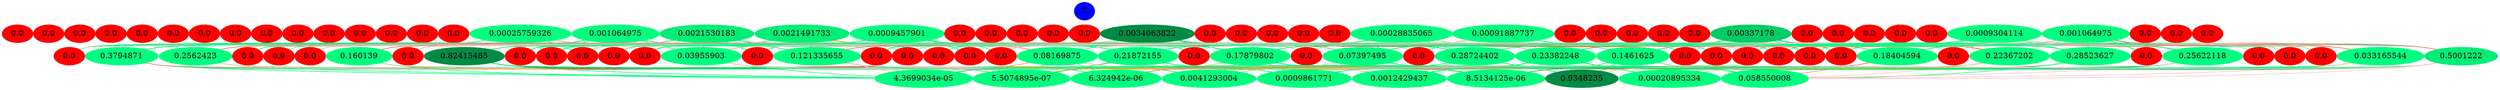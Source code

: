 graph {
	edge [bgcolor="purple:pink" color=yellow nodesep=0 rankdir=LR]
	graph [nodesep=0 ordering=out ranksep=0]
	node [rankdir=LR]
	I [label=7 color=blue height=0.2 style=filled width=0.2]
	x_0 [label=0.0 color=red height=0.2 style=filled width=0.2]
	x_1 [label=0.0 color=red height=0.2 style=filled width=0.2]
	x_2 [label=0.0 color=red height=0.2 style=filled width=0.2]
	x_3 [label=0.0 color=red height=0.2 style=filled width=0.2]
	x_4 [label=0.0 color=red height=0.2 style=filled width=0.2]
	x_5 [label=0.0 color=red height=0.2 style=filled width=0.2]
	x_6 [label=0.0 color=red height=0.2 style=filled width=0.2]
	x_7 [label=0.0 color=red height=0.2 style=filled width=0.2]
	x_8 [label=0.0 color=red height=0.2 style=filled width=0.2]
	x_9 [label=0.0 color=red height=0.2 style=filled width=0.2]
	x_10 [label=0.0 color=red height=0.2 style=filled width=0.2]
	x_11 [label=0.0 color=red height=0.2 style=filled width=0.2]
	x_12 [label=0.0 color=red height=0.2 style=filled width=0.2]
	x_13 [label=0.0 color=red height=0.2 style=filled width=0.2]
	x_14 [label=0.0 color=red height=0.2 style=filled width=0.2]
	x_15 [label=0.00025759326 color=springgreen fillcolor=springgreen height=0.2 style=filled width=0.2]
	x_16 [label=0.001064975 color=springgreen1 fillcolor=springgreen1 height=0.2 style=filled width=0.2]
	x_17 [label=0.0021530183 color=springgreen2 fillcolor=springgreen2 height=0.2 style=filled width=0.2]
	x_18 [label=0.0021491733 color=springgreen2 fillcolor=springgreen2 height=0.2 style=filled width=0.2]
	x_19 [label=0.0009457901 color=springgreen1 fillcolor=springgreen1 height=0.2 style=filled width=0.2]
	x_20 [label=0.0 color=red height=0.2 style=filled width=0.2]
	x_21 [label=0.0 color=red height=0.2 style=filled width=0.2]
	x_22 [label=0.0 color=red height=0.2 style=filled width=0.2]
	x_23 [label=0.0 color=red height=0.2 style=filled width=0.2]
	x_24 [label=0.0 color=red height=0.2 style=filled width=0.2]
	x_25 [label=0.0034063822 color=springgreen4 fillcolor=springgreen4 height=0.2 style=filled width=0.2]
	x_26 [label=0.0 color=red height=0.2 style=filled width=0.2]
	x_27 [label=0.0 color=red height=0.2 style=filled width=0.2]
	x_28 [label=0.0 color=red height=0.2 style=filled width=0.2]
	x_29 [label=0.0 color=red height=0.2 style=filled width=0.2]
	x_30 [label=0.0 color=red height=0.2 style=filled width=0.2]
	x_31 [label=0.00028835065 color=springgreen fillcolor=springgreen height=0.2 style=filled width=0.2]
	x_32 [label=0.00091887737 color=springgreen1 fillcolor=springgreen1 height=0.2 style=filled width=0.2]
	x_33 [label=0.0 color=red height=0.2 style=filled width=0.2]
	x_34 [label=0.0 color=red height=0.2 style=filled width=0.2]
	x_35 [label=0.0 color=red height=0.2 style=filled width=0.2]
	x_36 [label=0.0 color=red height=0.2 style=filled width=0.2]
	x_37 [label=0.0 color=red height=0.2 style=filled width=0.2]
	x_38 [label=0.00337178 color=springgreen3 fillcolor=springgreen3 height=0.2 style=filled width=0.2]
	x_39 [label=0.0 color=red height=0.2 style=filled width=0.2]
	x_40 [label=0.0 color=red height=0.2 style=filled width=0.2]
	x_41 [label=0.0 color=red height=0.2 style=filled width=0.2]
	x_42 [label=0.0 color=red height=0.2 style=filled width=0.2]
	x_43 [label=0.0 color=red height=0.2 style=filled width=0.2]
	x_44 [label=0.0009304114 color=springgreen1 fillcolor=springgreen1 height=0.2 style=filled width=0.2]
	x_45 [label=0.001064975 color=springgreen1 fillcolor=springgreen1 height=0.2 style=filled width=0.2]
	x_46 [label=0.0 color=red height=0.2 style=filled width=0.2]
	x_47 [label=0.0 color=red height=0.2 style=filled width=0.2]
	x_48 [label=0.0 color=red height=0.2 style=filled width=0.2]
	I -- x_0 [style=invis]
	I -- x_1 [style=invis]
	I -- x_2 [style=invis]
	I -- x_3 [style=invis]
	I -- x_4 [style=invis]
	I -- x_5 [style=invis]
	I -- x_6 [style=invis]
	I -- x_7 [style=invis]
	I -- x_8 [style=invis]
	I -- x_9 [style=invis]
	I -- x_10 [style=invis]
	I -- x_11 [style=invis]
	I -- x_12 [style=invis]
	I -- x_13 [style=invis]
	I -- x_14 [style=invis]
	I -- x_15 [style=invis]
	I -- x_16 [style=invis]
	I -- x_17 [style=invis]
	I -- x_18 [style=invis]
	I -- x_19 [style=invis]
	I -- x_20 [style=invis]
	I -- x_21 [style=invis]
	I -- x_22 [style=invis]
	I -- x_23 [style=invis]
	I -- x_24 [style=invis]
	I -- x_25 [style=invis]
	I -- x_26 [style=invis]
	I -- x_27 [style=invis]
	I -- x_28 [style=invis]
	I -- x_29 [style=invis]
	I -- x_30 [style=invis]
	I -- x_31 [style=invis]
	I -- x_32 [style=invis]
	I -- x_33 [style=invis]
	I -- x_34 [style=invis]
	I -- x_35 [style=invis]
	I -- x_36 [style=invis]
	I -- x_37 [style=invis]
	I -- x_38 [style=invis]
	I -- x_39 [style=invis]
	I -- x_40 [style=invis]
	I -- x_41 [style=invis]
	I -- x_42 [style=invis]
	I -- x_43 [style=invis]
	I -- x_44 [style=invis]
	I -- x_45 [style=invis]
	I -- x_46 [style=invis]
	I -- x_47 [style=invis]
	I -- x_48 [style=invis]
	x1_0 [label=0.0 color=red fillcolor=red height=0.2 style=filled width=0.2]
	x1_1 [label=0.3794871 color=springgreen1 fillcolor=springgreen1 height=0.2 style=filled width=0.2]
	x1_2 [label=0.2562423 color=springgreen1 fillcolor=springgreen1 height=0.2 style=filled width=0.2]
	x1_3 [label=0.0 color=red fillcolor=red height=0.2 style=filled width=0.2]
	x1_4 [label=0.0 color=red fillcolor=red height=0.2 style=filled width=0.2]
	x1_5 [label=0.0 color=red fillcolor=red height=0.2 style=filled width=0.2]
	x1_6 [label=0.160139 color=springgreen fillcolor=springgreen height=0.2 style=filled width=0.2]
	x1_7 [label=0.0 color=red fillcolor=red height=0.2 style=filled width=0.2]
	x1_8 [label=0.82415485 color=springgreen4 fillcolor=springgreen4 height=0.2 style=filled width=0.2]
	x1_9 [label=0.0 color=red fillcolor=red height=0.2 style=filled width=0.2]
	x1_10 [label=0.0 color=red fillcolor=red height=0.2 style=filled width=0.2]
	x1_11 [label=0.0 color=red fillcolor=red height=0.2 style=filled width=0.2]
	x1_12 [label=0.0 color=red fillcolor=red height=0.2 style=filled width=0.2]
	x1_13 [label=0.0 color=red fillcolor=red height=0.2 style=filled width=0.2]
	x1_14 [label=0.03955903 color=springgreen fillcolor=springgreen height=0.2 style=filled width=0.2]
	x1_15 [label=0.0 color=red fillcolor=red height=0.2 style=filled width=0.2]
	x1_16 [label=0.121335655 color=springgreen fillcolor=springgreen height=0.2 style=filled width=0.2]
	x1_17 [label=0.0 color=red fillcolor=red height=0.2 style=filled width=0.2]
	x1_18 [label=0.0 color=red fillcolor=red height=0.2 style=filled width=0.2]
	x1_19 [label=0.0 color=red fillcolor=red height=0.2 style=filled width=0.2]
	x1_20 [label=0.0 color=red fillcolor=red height=0.2 style=filled width=0.2]
	x1_21 [label=0.0 color=red fillcolor=red height=0.2 style=filled width=0.2]
	x1_22 [label=0.08169875 color=springgreen fillcolor=springgreen height=0.2 style=filled width=0.2]
	x1_23 [label=0.21872155 color=springgreen1 fillcolor=springgreen1 height=0.2 style=filled width=0.2]
	x1_24 [label=0.0 color=red fillcolor=red height=0.2 style=filled width=0.2]
	x1_25 [label=0.17879802 color=springgreen fillcolor=springgreen height=0.2 style=filled width=0.2]
	x1_26 [label=0.0 color=red fillcolor=red height=0.2 style=filled width=0.2]
	x1_27 [label=0.07397495 color=springgreen fillcolor=springgreen height=0.2 style=filled width=0.2]
	x1_28 [label=0.0 color=red fillcolor=red height=0.2 style=filled width=0.2]
	x1_29 [label=0.28724402 color=springgreen1 fillcolor=springgreen1 height=0.2 style=filled width=0.2]
	x1_30 [label=0.23382248 color=springgreen1 fillcolor=springgreen1 height=0.2 style=filled width=0.2]
	x1_31 [label=0.1461625 color=springgreen fillcolor=springgreen height=0.2 style=filled width=0.2]
	x1_32 [label=0.0 color=red fillcolor=red height=0.2 style=filled width=0.2]
	x1_33 [label=0.0 color=red fillcolor=red height=0.2 style=filled width=0.2]
	x1_34 [label=0.0 color=red fillcolor=red height=0.2 style=filled width=0.2]
	x1_35 [label=0.0 color=red fillcolor=red height=0.2 style=filled width=0.2]
	x1_36 [label=0.0 color=red fillcolor=red height=0.2 style=filled width=0.2]
	x1_37 [label=0.0 color=red fillcolor=red height=0.2 style=filled width=0.2]
	x1_38 [label=0.18404594 color=springgreen fillcolor=springgreen height=0.2 style=filled width=0.2]
	x1_39 [label=0.0 color=red fillcolor=red height=0.2 style=filled width=0.2]
	x1_40 [label=0.22367202 color=springgreen1 fillcolor=springgreen1 height=0.2 style=filled width=0.2]
	x1_41 [label=0.28523627 color=springgreen1 fillcolor=springgreen1 height=0.2 style=filled width=0.2]
	x1_42 [label=0.0 color=red fillcolor=red height=0.2 style=filled width=0.2]
	x1_43 [label=0.25622118 color=springgreen1 fillcolor=springgreen1 height=0.2 style=filled width=0.2]
	x1_44 [label=0.0 color=red fillcolor=red height=0.2 style=filled width=0.2]
	x1_45 [label=0.0 color=red fillcolor=red height=0.2 style=filled width=0.2]
	x1_46 [label=0.0 color=red fillcolor=red height=0.2 style=filled width=0.2]
	x1_47 [label=0.033165544 color=springgreen fillcolor=springgreen height=0.2 style=filled width=0.2]
	x1_48 [label=0.5001222 color=springgreen2 fillcolor=springgreen2 height=0.2 style=filled width=0.2]
	x_15 -- x1_0 [color=springgreen]
	x_16 -- x1_0 [color=rosybrown1]
	x_17 -- x1_0 [color=rosybrown1]
	x_18 -- x1_0 [color=springgreen]
	x_19 -- x1_0 [color=rosybrown1]
	x_25 -- x1_0 [color=rosybrown1]
	x_31 -- x1_0 [color=springgreen]
	x_32 -- x1_0 [color=springgreen]
	x_38 -- x1_0 [color=springgreen]
	x_44 -- x1_0 [color=springgreen]
	x_45 -- x1_0 [color=rosybrown1]
	x_15 -- x1_1 [color=springgreen]
	x_16 -- x1_1 [color=rosybrown1]
	x_17 -- x1_1 [color=springgreen]
	x_18 -- x1_1 [color=springgreen]
	x_19 -- x1_1 [color=springgreen]
	x_25 -- x1_1 [color=springgreen]
	x_31 -- x1_1 [color=rosybrown1]
	x_32 -- x1_1 [color=springgreen]
	x_38 -- x1_1 [color=springgreen1]
	x_44 -- x1_1 [color=springgreen]
	x_45 -- x1_1 [color=springgreen]
	x_15 -- x1_2 [color=rosybrown1]
	x_16 -- x1_2 [color=rosybrown1]
	x_17 -- x1_2 [color=salmon]
	x_18 -- x1_2 [color=salmon]
	x_19 -- x1_2 [color=springgreen]
	x_25 -- x1_2 [color=rosybrown1]
	x_31 -- x1_2 [color=springgreen]
	x_32 -- x1_2 [color=springgreen]
	x_38 -- x1_2 [color=springgreen]
	x_44 -- x1_2 [color=salmon]
	x_45 -- x1_2 [color=salmon]
	x_15 -- x1_3 [color=springgreen]
	x_16 -- x1_3 [color=springgreen]
	x_17 -- x1_3 [color=rosybrown1]
	x_18 -- x1_3 [color=rosybrown1]
	x_19 -- x1_3 [color=rosybrown1]
	x_25 -- x1_3 [color=rosybrown1]
	x_31 -- x1_3 [color=rosybrown1]
	x_32 -- x1_3 [color=springgreen]
	x_38 -- x1_3 [color=rosybrown1]
	x_44 -- x1_3 [color=rosybrown1]
	x_45 -- x1_3 [color=springgreen]
	x_15 -- x1_4 [color=rosybrown1]
	x_16 -- x1_4 [color=springgreen]
	x_17 -- x1_4 [color=springgreen]
	x_18 -- x1_4 [color=springgreen]
	x_19 -- x1_4 [color=springgreen]
	x_25 -- x1_4 [color=springgreen]
	x_31 -- x1_4 [color=springgreen]
	x_32 -- x1_4 [color=springgreen]
	x_38 -- x1_4 [color=rosybrown1]
	x_44 -- x1_4 [color=springgreen]
	x_45 -- x1_4 [color=rosybrown1]
	x_15 -- x1_5 [color=rosybrown1]
	x_16 -- x1_5 [color=springgreen]
	x_17 -- x1_5 [color=rosybrown1]
	x_18 -- x1_5 [color=rosybrown1]
	x_19 -- x1_5 [color=springgreen]
	x_25 -- x1_5 [color=rosybrown1]
	x_31 -- x1_5 [color=springgreen]
	x_32 -- x1_5 [color=rosybrown1]
	x_38 -- x1_5 [color=springgreen]
	x_44 -- x1_5 [color=rosybrown1]
	x_45 -- x1_5 [color=rosybrown1]
	x_15 -- x1_6 [color=rosybrown1]
	x_16 -- x1_6 [color=springgreen1]
	x_17 -- x1_6 [color=springgreen]
	x_18 -- x1_6 [color=orange]
	x_19 -- x1_6 [color=springgreen]
	x_25 -- x1_6 [color=orange]
	x_31 -- x1_6 [color=springgreen]
	x_32 -- x1_6 [color=rosybrown1]
	x_38 -- x1_6 [color=springgreen]
	x_44 -- x1_6 [color=rosybrown1]
	x_45 -- x1_6 [color=salmon]
	x_15 -- x1_7 [color=springgreen]
	x_16 -- x1_7 [color=springgreen]
	x_17 -- x1_7 [color=rosybrown1]
	x_18 -- x1_7 [color=springgreen]
	x_19 -- x1_7 [color=springgreen]
	x_25 -- x1_7 [color=rosybrown1]
	x_31 -- x1_7 [color=rosybrown1]
	x_32 -- x1_7 [color=rosybrown1]
	x_38 -- x1_7 [color=rosybrown1]
	x_44 -- x1_7 [color=rosybrown1]
	x_45 -- x1_7 [color=rosybrown1]
	x_15 -- x1_8 [color=rosybrown1]
	x_16 -- x1_8 [color=rosybrown1]
	x_17 -- x1_8 [color=springgreen]
	x_18 -- x1_8 [color=springgreen]
	x_19 -- x1_8 [color=salmon]
	x_25 -- x1_8 [color=springgreen2]
	x_31 -- x1_8 [color=rosybrown1]
	x_32 -- x1_8 [color=springgreen]
	x_38 -- x1_8 [color=rosybrown1]
	x_44 -- x1_8 [color=springgreen]
	x_45 -- x1_8 [color=springgreen]
	x_15 -- x1_9 [color=springgreen]
	x_16 -- x1_9 [color=springgreen]
	x_17 -- x1_9 [color=springgreen]
	x_18 -- x1_9 [color=rosybrown1]
	x_19 -- x1_9 [color=rosybrown1]
	x_25 -- x1_9 [color=springgreen]
	x_31 -- x1_9 [color=springgreen]
	x_32 -- x1_9 [color=springgreen]
	x_38 -- x1_9 [color=rosybrown1]
	x_44 -- x1_9 [color=springgreen]
	x_45 -- x1_9 [color=springgreen]
	x_15 -- x1_10 [color=springgreen]
	x_16 -- x1_10 [color=springgreen]
	x_17 -- x1_10 [color=rosybrown1]
	x_18 -- x1_10 [color=springgreen]
	x_19 -- x1_10 [color=springgreen]
	x_25 -- x1_10 [color=rosybrown1]
	x_31 -- x1_10 [color=springgreen]
	x_32 -- x1_10 [color=springgreen]
	x_38 -- x1_10 [color=springgreen]
	x_44 -- x1_10 [color=springgreen]
	x_45 -- x1_10 [color=springgreen]
	x_15 -- x1_11 [color=springgreen]
	x_16 -- x1_11 [color=rosybrown1]
	x_17 -- x1_11 [color=springgreen]
	x_18 -- x1_11 [color=rosybrown1]
	x_19 -- x1_11 [color=springgreen]
	x_25 -- x1_11 [color=rosybrown1]
	x_31 -- x1_11 [color=rosybrown1]
	x_32 -- x1_11 [color=rosybrown1]
	x_38 -- x1_11 [color=springgreen]
	x_44 -- x1_11 [color=springgreen]
	x_45 -- x1_11 [color=rosybrown1]
	x_15 -- x1_12 [color=rosybrown1]
	x_16 -- x1_12 [color=rosybrown1]
	x_17 -- x1_12 [color=rosybrown1]
	x_18 -- x1_12 [color=rosybrown1]
	x_19 -- x1_12 [color=rosybrown1]
	x_25 -- x1_12 [color=rosybrown1]
	x_31 -- x1_12 [color=rosybrown1]
	x_32 -- x1_12 [color=rosybrown1]
	x_38 -- x1_12 [color=rosybrown1]
	x_44 -- x1_12 [color=springgreen]
	x_45 -- x1_12 [color=springgreen]
	x_15 -- x1_13 [color=rosybrown1]
	x_16 -- x1_13 [color=rosybrown1]
	x_17 -- x1_13 [color=rosybrown1]
	x_18 -- x1_13 [color=rosybrown1]
	x_19 -- x1_13 [color=springgreen]
	x_25 -- x1_13 [color=springgreen]
	x_31 -- x1_13 [color=rosybrown1]
	x_32 -- x1_13 [color=springgreen]
	x_38 -- x1_13 [color=springgreen]
	x_44 -- x1_13 [color=springgreen]
	x_45 -- x1_13 [color=springgreen]
	x_15 -- x1_14 [color=rosybrown1]
	x_16 -- x1_14 [color=springgreen]
	x_17 -- x1_14 [color=salmon]
	x_18 -- x1_14 [color=springgreen]
	x_19 -- x1_14 [color=springgreen1]
	x_25 -- x1_14 [color=rosybrown1]
	x_31 -- x1_14 [color=rosybrown1]
	x_32 -- x1_14 [color=rosybrown1]
	x_38 -- x1_14 [color=springgreen]
	x_44 -- x1_14 [color=rosybrown1]
	x_45 -- x1_14 [color=rosybrown1]
	x_15 -- x1_15 [color=springgreen]
	x_16 -- x1_15 [color=rosybrown1]
	x_17 -- x1_15 [color=springgreen]
	x_18 -- x1_15 [color=springgreen]
	x_19 -- x1_15 [color=springgreen]
	x_25 -- x1_15 [color=rosybrown1]
	x_31 -- x1_15 [color=rosybrown1]
	x_32 -- x1_15 [color=rosybrown1]
	x_38 -- x1_15 [color=rosybrown1]
	x_44 -- x1_15 [color=springgreen]
	x_45 -- x1_15 [color=rosybrown1]
	x_15 -- x1_16 [color=rosybrown1]
	x_16 -- x1_16 [color=rosybrown1]
	x_17 -- x1_16 [color=springgreen]
	x_18 -- x1_16 [color=orangered]
	x_19 -- x1_16 [color=rosybrown1]
	x_25 -- x1_16 [color=orangered]
	x_31 -- x1_16 [color=springgreen]
	x_32 -- x1_16 [color=rosybrown1]
	x_38 -- x1_16 [color=springgreen1]
	x_44 -- x1_16 [color=salmon]
	x_45 -- x1_16 [color=salmon]
	x_15 -- x1_17 [color=rosybrown1]
	x_16 -- x1_17 [color=springgreen]
	x_17 -- x1_17 [color=rosybrown1]
	x_18 -- x1_17 [color=rosybrown1]
	x_19 -- x1_17 [color=rosybrown1]
	x_25 -- x1_17 [color=springgreen]
	x_31 -- x1_17 [color=springgreen]
	x_32 -- x1_17 [color=springgreen]
	x_38 -- x1_17 [color=springgreen]
	x_44 -- x1_17 [color=springgreen]
	x_45 -- x1_17 [color=springgreen]
	x_15 -- x1_18 [color=springgreen]
	x_16 -- x1_18 [color=springgreen]
	x_17 -- x1_18 [color=springgreen]
	x_18 -- x1_18 [color=rosybrown1]
	x_19 -- x1_18 [color=springgreen]
	x_25 -- x1_18 [color=springgreen]
	x_31 -- x1_18 [color=springgreen]
	x_32 -- x1_18 [color=rosybrown1]
	x_38 -- x1_18 [color=springgreen]
	x_44 -- x1_18 [color=springgreen]
	x_45 -- x1_18 [color=rosybrown1]
	x_15 -- x1_19 [color=rosybrown1]
	x_16 -- x1_19 [color=springgreen]
	x_17 -- x1_19 [color=rosybrown1]
	x_18 -- x1_19 [color=rosybrown1]
	x_19 -- x1_19 [color=rosybrown1]
	x_25 -- x1_19 [color=springgreen]
	x_31 -- x1_19 [color=springgreen]
	x_32 -- x1_19 [color=springgreen]
	x_38 -- x1_19 [color=springgreen]
	x_44 -- x1_19 [color=rosybrown1]
	x_45 -- x1_19 [color=springgreen]
	x_15 -- x1_20 [color=springgreen]
	x_16 -- x1_20 [color=springgreen]
	x_17 -- x1_20 [color=rosybrown1]
	x_18 -- x1_20 [color=springgreen]
	x_19 -- x1_20 [color=springgreen]
	x_25 -- x1_20 [color=springgreen]
	x_31 -- x1_20 [color=springgreen]
	x_32 -- x1_20 [color=rosybrown1]
	x_38 -- x1_20 [color=rosybrown1]
	x_44 -- x1_20 [color=springgreen]
	x_45 -- x1_20 [color=rosybrown1]
	x_15 -- x1_21 [color=rosybrown1]
	x_16 -- x1_21 [color=springgreen]
	x_17 -- x1_21 [color=rosybrown1]
	x_18 -- x1_21 [color=rosybrown1]
	x_19 -- x1_21 [color=springgreen]
	x_25 -- x1_21 [color=rosybrown1]
	x_31 -- x1_21 [color=springgreen]
	x_32 -- x1_21 [color=springgreen]
	x_38 -- x1_21 [color=springgreen]
	x_44 -- x1_21 [color=rosybrown1]
	x_45 -- x1_21 [color=rosybrown1]
	x_15 -- x1_22 [color=rosybrown1]
	x_16 -- x1_22 [color=salmon]
	x_17 -- x1_22 [color=salmon]
	x_18 -- x1_22 [color=salmon]
	x_19 -- x1_22 [color=salmon]
	x_25 -- x1_22 [color=springgreen]
	x_31 -- x1_22 [color=springgreen]
	x_32 -- x1_22 [color=springgreen]
	x_38 -- x1_22 [color=rosybrown1]
	x_44 -- x1_22 [color=rosybrown1]
	x_45 -- x1_22 [color=rosybrown1]
	x_15 -- x1_23 [color=springgreen]
	x_16 -- x1_23 [color=springgreen]
	x_17 -- x1_23 [color=salmon]
	x_18 -- x1_23 [color=springgreen1]
	x_19 -- x1_23 [color=springgreen]
	x_25 -- x1_23 [color=springgreen2]
	x_31 -- x1_23 [color=springgreen]
	x_32 -- x1_23 [color=rosybrown1]
	x_38 -- x1_23 [color=orangered]
	x_44 -- x1_23 [color=springgreen]
	x_45 -- x1_23 [color=springgreen]
	x_15 -- x1_24 [color=rosybrown1]
	x_16 -- x1_24 [color=springgreen]
	x_17 -- x1_24 [color=springgreen]
	x_18 -- x1_24 [color=springgreen]
	x_19 -- x1_24 [color=springgreen]
	x_25 -- x1_24 [color=rosybrown1]
	x_31 -- x1_24 [color=springgreen]
	x_32 -- x1_24 [color=rosybrown1]
	x_38 -- x1_24 [color=springgreen]
	x_44 -- x1_24 [color=rosybrown1]
	x_45 -- x1_24 [color=rosybrown1]
	x_15 -- x1_25 [color=springgreen]
	x_16 -- x1_25 [color=springgreen]
	x_17 -- x1_25 [color=springgreen]
	x_18 -- x1_25 [color=springgreen]
	x_19 -- x1_25 [color=springgreen]
	x_25 -- x1_25 [color=springgreen1]
	x_31 -- x1_25 [color=springgreen]
	x_32 -- x1_25 [color=rosybrown1]
	x_38 -- x1_25 [color=rosybrown1]
	x_44 -- x1_25 [color=springgreen1]
	x_45 -- x1_25 [color=springgreen1]
	x_15 -- x1_26 [color=springgreen]
	x_16 -- x1_26 [color=rosybrown1]
	x_17 -- x1_26 [color=rosybrown1]
	x_18 -- x1_26 [color=rosybrown1]
	x_19 -- x1_26 [color=springgreen]
	x_25 -- x1_26 [color=rosybrown1]
	x_31 -- x1_26 [color=rosybrown1]
	x_32 -- x1_26 [color=rosybrown1]
	x_38 -- x1_26 [color=springgreen]
	x_44 -- x1_26 [color=rosybrown1]
	x_45 -- x1_26 [color=rosybrown1]
	x_15 -- x1_27 [color=springgreen]
	x_16 -- x1_27 [color=rosybrown1]
	x_17 -- x1_27 [color=rosybrown1]
	x_18 -- x1_27 [color=rosybrown1]
	x_19 -- x1_27 [color=salmon]
	x_25 -- x1_27 [color=springgreen]
	x_31 -- x1_27 [color=springgreen]
	x_32 -- x1_27 [color=rosybrown1]
	x_38 -- x1_27 [color=salmon]
	x_44 -- x1_27 [color=springgreen]
	x_45 -- x1_27 [color=springgreen]
	x_15 -- x1_28 [color=springgreen]
	x_16 -- x1_28 [color=springgreen]
	x_17 -- x1_28 [color=springgreen]
	x_18 -- x1_28 [color=rosybrown1]
	x_19 -- x1_28 [color=springgreen]
	x_25 -- x1_28 [color=rosybrown1]
	x_31 -- x1_28 [color=rosybrown1]
	x_32 -- x1_28 [color=rosybrown1]
	x_38 -- x1_28 [color=rosybrown1]
	x_44 -- x1_28 [color=springgreen]
	x_45 -- x1_28 [color=springgreen]
	x_15 -- x1_29 [color=rosybrown1]
	x_16 -- x1_29 [color=rosybrown1]
	x_17 -- x1_29 [color=salmon]
	x_18 -- x1_29 [color=springgreen]
	x_19 -- x1_29 [color=rosybrown1]
	x_25 -- x1_29 [color=springgreen2]
	x_31 -- x1_29 [color=springgreen]
	x_32 -- x1_29 [color=rosybrown1]
	x_38 -- x1_29 [color=salmon]
	x_44 -- x1_29 [color=springgreen]
	x_45 -- x1_29 [color=springgreen]
	x_15 -- x1_30 [color=springgreen]
	x_16 -- x1_30 [color=springgreen]
	x_17 -- x1_30 [color=springgreen]
	x_18 -- x1_30 [color=rosybrown1]
	x_19 -- x1_30 [color=springgreen]
	x_25 -- x1_30 [color=springgreen1]
	x_31 -- x1_30 [color=rosybrown1]
	x_32 -- x1_30 [color=rosybrown1]
	x_38 -- x1_30 [color=springgreen]
	x_44 -- x1_30 [color=springgreen]
	x_45 -- x1_30 [color=springgreen]
	x_15 -- x1_31 [color=rosybrown1]
	x_16 -- x1_31 [color=springgreen]
	x_17 -- x1_31 [color=springgreen]
	x_18 -- x1_31 [color=salmon]
	x_19 -- x1_31 [color=rosybrown1]
	x_25 -- x1_31 [color=springgreen]
	x_31 -- x1_31 [color=springgreen]
	x_32 -- x1_31 [color=rosybrown1]
	x_38 -- x1_31 [color=rosybrown1]
	x_44 -- x1_31 [color=springgreen]
	x_45 -- x1_31 [color=springgreen]
	x_15 -- x1_32 [color=rosybrown1]
	x_16 -- x1_32 [color=springgreen]
	x_17 -- x1_32 [color=springgreen]
	x_18 -- x1_32 [color=rosybrown1]
	x_19 -- x1_32 [color=rosybrown1]
	x_25 -- x1_32 [color=springgreen]
	x_31 -- x1_32 [color=rosybrown1]
	x_32 -- x1_32 [color=springgreen]
	x_38 -- x1_32 [color=springgreen]
	x_44 -- x1_32 [color=springgreen]
	x_45 -- x1_32 [color=rosybrown1]
	x_15 -- x1_33 [color=springgreen]
	x_16 -- x1_33 [color=springgreen]
	x_17 -- x1_33 [color=rosybrown1]
	x_18 -- x1_33 [color=springgreen]
	x_19 -- x1_33 [color=springgreen]
	x_25 -- x1_33 [color=springgreen]
	x_31 -- x1_33 [color=springgreen]
	x_32 -- x1_33 [color=springgreen]
	x_38 -- x1_33 [color=rosybrown1]
	x_44 -- x1_33 [color=rosybrown1]
	x_45 -- x1_33 [color=rosybrown1]
	x_15 -- x1_34 [color=rosybrown1]
	x_16 -- x1_34 [color=rosybrown1]
	x_17 -- x1_34 [color=springgreen]
	x_18 -- x1_34 [color=springgreen]
	x_19 -- x1_34 [color=springgreen]
	x_25 -- x1_34 [color=rosybrown1]
	x_31 -- x1_34 [color=rosybrown1]
	x_32 -- x1_34 [color=rosybrown1]
	x_38 -- x1_34 [color=rosybrown1]
	x_44 -- x1_34 [color=springgreen]
	x_45 -- x1_34 [color=springgreen]
	x_15 -- x1_35 [color=springgreen]
	x_16 -- x1_35 [color=rosybrown1]
	x_17 -- x1_35 [color=rosybrown1]
	x_18 -- x1_35 [color=rosybrown1]
	x_19 -- x1_35 [color=rosybrown1]
	x_25 -- x1_35 [color=rosybrown1]
	x_31 -- x1_35 [color=rosybrown1]
	x_32 -- x1_35 [color=springgreen]
	x_38 -- x1_35 [color=rosybrown1]
	x_44 -- x1_35 [color=springgreen]
	x_45 -- x1_35 [color=springgreen]
	x_15 -- x1_36 [color=rosybrown1]
	x_16 -- x1_36 [color=springgreen]
	x_17 -- x1_36 [color=springgreen]
	x_18 -- x1_36 [color=springgreen]
	x_19 -- x1_36 [color=rosybrown1]
	x_25 -- x1_36 [color=rosybrown1]
	x_31 -- x1_36 [color=springgreen]
	x_32 -- x1_36 [color=rosybrown1]
	x_38 -- x1_36 [color=springgreen]
	x_44 -- x1_36 [color=rosybrown1]
	x_45 -- x1_36 [color=springgreen]
	x_15 -- x1_37 [color=springgreen]
	x_16 -- x1_37 [color=springgreen]
	x_17 -- x1_37 [color=springgreen]
	x_18 -- x1_37 [color=rosybrown1]
	x_19 -- x1_37 [color=rosybrown1]
	x_25 -- x1_37 [color=springgreen]
	x_31 -- x1_37 [color=springgreen]
	x_32 -- x1_37 [color=rosybrown1]
	x_38 -- x1_37 [color=springgreen]
	x_44 -- x1_37 [color=springgreen]
	x_45 -- x1_37 [color=springgreen]
	x_15 -- x1_38 [color=springgreen]
	x_16 -- x1_38 [color=rosybrown1]
	x_17 -- x1_38 [color=springgreen1]
	x_18 -- x1_38 [color=springgreen]
	x_19 -- x1_38 [color=springgreen]
	x_25 -- x1_38 [color=red]
	x_31 -- x1_38 [color=rosybrown1]
	x_32 -- x1_38 [color=rosybrown1]
	x_38 -- x1_38 [color=springgreen]
	x_44 -- x1_38 [color=springgreen]
	x_45 -- x1_38 [color=springgreen]
	x_15 -- x1_39 [color=rosybrown1]
	x_16 -- x1_39 [color=rosybrown1]
	x_17 -- x1_39 [color=springgreen]
	x_18 -- x1_39 [color=rosybrown1]
	x_19 -- x1_39 [color=rosybrown1]
	x_25 -- x1_39 [color=springgreen]
	x_31 -- x1_39 [color=rosybrown1]
	x_32 -- x1_39 [color=springgreen]
	x_38 -- x1_39 [color=rosybrown1]
	x_44 -- x1_39 [color=rosybrown1]
	x_45 -- x1_39 [color=rosybrown1]
	x_15 -- x1_40 [color=springgreen]
	x_16 -- x1_40 [color=springgreen]
	x_17 -- x1_40 [color=salmon]
	x_18 -- x1_40 [color=springgreen1]
	x_19 -- x1_40 [color=springgreen]
	x_25 -- x1_40 [color=salmon]
	x_31 -- x1_40 [color=springgreen]
	x_32 -- x1_40 [color=rosybrown1]
	x_38 -- x1_40 [color=orangered]
	x_44 -- x1_40 [color=rosybrown1]
	x_45 -- x1_40 [color=rosybrown1]
	x_15 -- x1_41 [color=springgreen]
	x_16 -- x1_41 [color=springgreen]
	x_17 -- x1_41 [color=springgreen]
	x_18 -- x1_41 [color=springgreen1]
	x_19 -- x1_41 [color=springgreen]
	x_25 -- x1_41 [color=springgreen4]
	x_31 -- x1_41 [color=springgreen]
	x_32 -- x1_41 [color=springgreen]
	x_38 -- x1_41 [color=springgreen1]
	x_44 -- x1_41 [color=springgreen1]
	x_45 -- x1_41 [color=springgreen1]
	x_15 -- x1_42 [color=rosybrown1]
	x_16 -- x1_42 [color=springgreen]
	x_17 -- x1_42 [color=rosybrown1]
	x_18 -- x1_42 [color=springgreen]
	x_19 -- x1_42 [color=springgreen]
	x_25 -- x1_42 [color=rosybrown1]
	x_31 -- x1_42 [color=rosybrown1]
	x_32 -- x1_42 [color=rosybrown1]
	x_38 -- x1_42 [color=springgreen]
	x_44 -- x1_42 [color=rosybrown1]
	x_45 -- x1_42 [color=springgreen]
	x_15 -- x1_43 [color=springgreen]
	x_16 -- x1_43 [color=springgreen]
	x_17 -- x1_43 [color=springgreen1]
	x_18 -- x1_43 [color=springgreen1]
	x_19 -- x1_43 [color=springgreen]
	x_25 -- x1_43 [color=orange]
	x_31 -- x1_43 [color=rosybrown1]
	x_32 -- x1_43 [color=rosybrown1]
	x_38 -- x1_43 [color=springgreen]
	x_44 -- x1_43 [color=springgreen1]
	x_45 -- x1_43 [color=springgreen1]
	x_15 -- x1_44 [color=springgreen]
	x_16 -- x1_44 [color=springgreen]
	x_17 -- x1_44 [color=springgreen]
	x_18 -- x1_44 [color=springgreen]
	x_19 -- x1_44 [color=springgreen]
	x_25 -- x1_44 [color=rosybrown1]
	x_31 -- x1_44 [color=springgreen]
	x_32 -- x1_44 [color=rosybrown1]
	x_38 -- x1_44 [color=springgreen]
	x_44 -- x1_44 [color=rosybrown1]
	x_45 -- x1_44 [color=rosybrown1]
	x_15 -- x1_45 [color=springgreen]
	x_16 -- x1_45 [color=springgreen]
	x_17 -- x1_45 [color=springgreen]
	x_18 -- x1_45 [color=rosybrown1]
	x_19 -- x1_45 [color=rosybrown1]
	x_25 -- x1_45 [color=rosybrown1]
	x_31 -- x1_45 [color=rosybrown1]
	x_32 -- x1_45 [color=springgreen]
	x_38 -- x1_45 [color=rosybrown1]
	x_44 -- x1_45 [color=springgreen]
	x_45 -- x1_45 [color=rosybrown1]
	x_15 -- x1_46 [color=rosybrown1]
	x_16 -- x1_46 [color=rosybrown1]
	x_17 -- x1_46 [color=springgreen]
	x_18 -- x1_46 [color=rosybrown1]
	x_19 -- x1_46 [color=rosybrown1]
	x_25 -- x1_46 [color=springgreen]
	x_31 -- x1_46 [color=springgreen]
	x_32 -- x1_46 [color=rosybrown1]
	x_38 -- x1_46 [color=rosybrown1]
	x_44 -- x1_46 [color=springgreen]
	x_45 -- x1_46 [color=rosybrown1]
	x_15 -- x1_47 [color=springgreen]
	x_16 -- x1_47 [color=rosybrown1]
	x_17 -- x1_47 [color=rosybrown1]
	x_18 -- x1_47 [color=rosybrown1]
	x_19 -- x1_47 [color=springgreen]
	x_25 -- x1_47 [color=red3]
	x_31 -- x1_47 [color=springgreen]
	x_32 -- x1_47 [color=rosybrown1]
	x_38 -- x1_47 [color=rosybrown1]
	x_44 -- x1_47 [color=salmon]
	x_45 -- x1_47 [color=salmon]
	x_15 -- x1_48 [color=rosybrown1]
	x_16 -- x1_48 [color=springgreen]
	x_17 -- x1_48 [color=springgreen]
	x_18 -- x1_48 [color=orange]
	x_19 -- x1_48 [color=springgreen]
	x_25 -- x1_48 [color=springgreen]
	x_31 -- x1_48 [color=rosybrown1]
	x_32 -- x1_48 [color=springgreen]
	x_38 -- x1_48 [color=springgreen2]
	x_44 -- x1_48 [color=rosybrown1]
	x_45 -- x1_48 [color=salmon]
	x2_0 [label="4.3699034e-05" color=springgreen fillcolor=springgreen height=0.2 style=filled width=0.2]
	x2_1 [label="5.5074895e-07" color=springgreen fillcolor=springgreen height=0.2 style=filled width=0.2]
	x2_2 [label="6.324942e-06" color=springgreen fillcolor=springgreen height=0.2 style=filled width=0.2]
	x2_3 [label=0.0041293004 color=springgreen fillcolor=springgreen height=0.2 style=filled width=0.2]
	x2_4 [label=0.0009861771 color=springgreen fillcolor=springgreen height=0.2 style=filled width=0.2]
	x2_5 [label=0.0012429437 color=springgreen fillcolor=springgreen height=0.2 style=filled width=0.2]
	x2_6 [label="8.5134125e-06" color=springgreen fillcolor=springgreen height=0.2 style=filled width=0.2]
	x2_7 [label=0.9348235 color=springgreen4 fillcolor=springgreen4 height=0.2 style=filled width=0.2]
	x2_8 [label=0.00020895334 color=springgreen fillcolor=springgreen height=0.2 style=filled width=0.2]
	x2_9 [label=0.058550008 color=springgreen fillcolor=springgreen height=0.2 style=filled width=0.2]
	x1_1 -- x2_0 [color=springgreen1]
	x1_2 -- x2_0 [color=springgreen]
	x1_6 -- x2_0 [color=springgreen1]
	x1_8 -- x2_0 [color=springgreen]
	x1_14 -- x2_0 [color=springgreen]
	x1_16 -- x2_0 [color=rosybrown1]
	x1_22 -- x2_0 [color=salmon]
	x1_23 -- x2_0 [color=salmon]
	x1_25 -- x2_0 [color=orange]
	x1_27 -- x2_0 [color=rosybrown1]
	x1_29 -- x2_0 [color=orange]
	x1_30 -- x2_0 [color=salmon]
	x1_31 -- x2_0 [color=orange]
	x1_38 -- x2_0 [color=springgreen]
	x1_40 -- x2_0 [color=rosybrown1]
	x1_41 -- x2_0 [color=springgreen]
	x1_43 -- x2_0 [color=springgreen2]
	x1_47 -- x2_0 [color=rosybrown1]
	x1_48 -- x2_0 [color=springgreen2]
	x1_1 -- x2_1 [color=orange]
	x1_2 -- x2_1 [color=rosybrown1]
	x1_6 -- x2_1 [color=rosybrown1]
	x1_8 -- x2_1 [color=red]
	x1_14 -- x2_1 [color=rosybrown1]
	x1_16 -- x2_1 [color=springgreen1]
	x1_22 -- x2_1 [color=springgreen]
	x1_23 -- x2_1 [color=springgreen]
	x1_25 -- x2_1 [color=springgreen]
	x1_27 -- x2_1 [color=springgreen]
	x1_29 -- x2_1 [color=springgreen1]
	x1_30 -- x2_1 [color=rosybrown1]
	x1_31 -- x2_1 [color=springgreen]
	x1_38 -- x2_1 [color=springgreen1]
	x1_40 -- x2_1 [color=springgreen1]
	x1_41 -- x2_1 [color=red]
	x1_43 -- x2_1 [color=springgreen]
	x1_47 -- x2_1 [color=springgreen]
	x1_48 -- x2_1 [color=orange]
	x1_1 -- x2_2 [color=springgreen1]
	x1_2 -- x2_2 [color=springgreen1]
	x1_6 -- x2_2 [color=rosybrown1]
	x1_8 -- x2_2 [color=salmon]
	x1_14 -- x2_2 [color=rosybrown1]
	x1_16 -- x2_2 [color=springgreen]
	x1_22 -- x2_2 [color=springgreen]
	x1_23 -- x2_2 [color=rosybrown1]
	x1_25 -- x2_2 [color=rosybrown1]
	x1_27 -- x2_2 [color=rosybrown1]
	x1_29 -- x2_2 [color=rosybrown1]
	x1_30 -- x2_2 [color=orangered]
	x1_31 -- x2_2 [color=salmon]
	x1_38 -- x2_2 [color=rosybrown1]
	x1_40 -- x2_2 [color=springgreen1]
	x1_41 -- x2_2 [color=springgreen1]
	x1_43 -- x2_2 [color=orange]
	x1_47 -- x2_2 [color=springgreen]
	x1_48 -- x2_2 [color=salmon]
	x1_1 -- x2_3 [color=springgreen1]
	x1_2 -- x2_3 [color=rosybrown1]
	x1_6 -- x2_3 [color=orange]
	x1_8 -- x2_3 [color=springgreen1]
	x1_14 -- x2_3 [color=springgreen]
	x1_16 -- x2_3 [color=rosybrown1]
	x1_22 -- x2_3 [color=springgreen]
	x1_23 -- x2_3 [color=rosybrown1]
	x1_25 -- x2_3 [color=springgreen1]
	x1_27 -- x2_3 [color=rosybrown1]
	x1_29 -- x2_3 [color=springgreen]
	x1_30 -- x2_3 [color=salmon]
	x1_31 -- x2_3 [color=rosybrown1]
	x1_38 -- x2_3 [color=springgreen1]
	x1_40 -- x2_3 [color=orange]
	x1_41 -- x2_3 [color=springgreen]
	x1_43 -- x2_3 [color=springgreen1]
	x1_47 -- x2_3 [color=springgreen]
	x1_48 -- x2_3 [color=rosybrown1]
	x1_1 -- x2_4 [color=rosybrown1]
	x1_2 -- x2_4 [color=springgreen]
	x1_6 -- x2_4 [color=springgreen]
	x1_8 -- x2_4 [color=springgreen4]
	x1_14 -- x2_4 [color=springgreen]
	x1_16 -- x2_4 [color=salmon]
	x1_22 -- x2_4 [color=rosybrown1]
	x1_23 -- x2_4 [color=springgreen1]
	x1_25 -- x2_4 [color=salmon]
	x1_27 -- x2_4 [color=rosybrown1]
	x1_29 -- x2_4 [color=springgreen1]
	x1_30 -- x2_4 [color=springgreen1]
	x1_31 -- x2_4 [color=springgreen]
	x1_38 -- x2_4 [color=orange]
	x1_40 -- x2_4 [color=springgreen]
	x1_41 -- x2_4 [color=rosybrown1]
	x1_43 -- x2_4 [color=orangered]
	x1_47 -- x2_4 [color=rosybrown1]
	x1_48 -- x2_4 [color=springgreen]
	x1_1 -- x2_5 [color=rosybrown1]
	x1_2 -- x2_5 [color=springgreen]
	x1_6 -- x2_5 [color=springgreen]
	x1_8 -- x2_5 [color=springgreen1]
	x1_14 -- x2_5 [color=springgreen]
	x1_16 -- x2_5 [color=rosybrown1]
	x1_22 -- x2_5 [color=rosybrown1]
	x1_23 -- x2_5 [color=salmon]
	x1_25 -- x2_5 [color=rosybrown1]
	x1_27 -- x2_5 [color=rosybrown1]
	x1_29 -- x2_5 [color=salmon]
	x1_30 -- x2_5 [color=springgreen]
	x1_31 -- x2_5 [color=springgreen]
	x1_38 -- x2_5 [color=springgreen1]
	x1_40 -- x2_5 [color=salmon]
	x1_41 -- x2_5 [color=salmon]
	x1_43 -- x2_5 [color=springgreen]
	x1_47 -- x2_5 [color=springgreen]
	x1_48 -- x2_5 [color=springgreen]
	x1_1 -- x2_6 [color=springgreen]
	x1_2 -- x2_6 [color=springgreen]
	x1_6 -- x2_6 [color=springgreen1]
	x1_8 -- x2_6 [color=springgreen]
	x1_14 -- x2_6 [color=rosybrown1]
	x1_16 -- x2_6 [color=springgreen1]
	x1_22 -- x2_6 [color=springgreen]
	x1_23 -- x2_6 [color=salmon]
	x1_25 -- x2_6 [color=salmon]
	x1_27 -- x2_6 [color=springgreen]
	x1_29 -- x2_6 [color=rosybrown1]
	x1_30 -- x2_6 [color=rosybrown1]
	x1_31 -- x2_6 [color=rosybrown1]
	x1_38 -- x2_6 [color=salmon]
	x1_40 -- x2_6 [color=orange]
	x1_41 -- x2_6 [color=springgreen]
	x1_43 -- x2_6 [color=orangered]
	x1_47 -- x2_6 [color=rosybrown1]
	x1_48 -- x2_6 [color=springgreen3]
	x1_1 -- x2_7 [color=springgreen1]
	x1_2 -- x2_7 [color=salmon]
	x1_6 -- x2_7 [color=springgreen]
	x1_8 -- x2_7 [color=springgreen2]
	x1_14 -- x2_7 [color=rosybrown1]
	x1_16 -- x2_7 [color=rosybrown1]
	x1_22 -- x2_7 [color=rosybrown1]
	x1_23 -- x2_7 [color=springgreen]
	x1_25 -- x2_7 [color=springgreen]
	x1_27 -- x2_7 [color=springgreen]
	x1_29 -- x2_7 [color=rosybrown1]
	x1_30 -- x2_7 [color=springgreen]
	x1_31 -- x2_7 [color=springgreen]
	x1_38 -- x2_7 [color=rosybrown1]
	x1_40 -- x2_7 [color=springgreen1]
	x1_41 -- x2_7 [color=springgreen1]
	x1_43 -- x2_7 [color=springgreen3]
	x1_47 -- x2_7 [color=rosybrown1]
	x1_48 -- x2_7 [color=rosybrown1]
	x1_1 -- x2_8 [color=rosybrown1]
	x1_2 -- x2_8 [color=springgreen]
	x1_6 -- x2_8 [color=springgreen]
	x1_8 -- x2_8 [color=red3]
	x1_14 -- x2_8 [color=springgreen]
	x1_16 -- x2_8 [color=springgreen]
	x1_22 -- x2_8 [color=rosybrown1]
	x1_23 -- x2_8 [color=springgreen]
	x1_25 -- x2_8 [color=springgreen]
	x1_27 -- x2_8 [color=springgreen]
	x1_29 -- x2_8 [color=rosybrown1]
	x1_30 -- x2_8 [color=springgreen1]
	x1_31 -- x2_8 [color=rosybrown1]
	x1_38 -- x2_8 [color=rosybrown1]
	x1_40 -- x2_8 [color=springgreen]
	x1_41 -- x2_8 [color=springgreen]
	x1_43 -- x2_8 [color=springgreen]
	x1_47 -- x2_8 [color=springgreen]
	x1_48 -- x2_8 [color=rosybrown1]
	x1_1 -- x2_9 [color=salmon]
	x1_2 -- x2_9 [color=rosybrown1]
	x1_6 -- x2_9 [color=rosybrown1]
	x1_8 -- x2_9 [color=springgreen2]
	x1_14 -- x2_9 [color=rosybrown1]
	x1_16 -- x2_9 [color=rosybrown1]
	x1_22 -- x2_9 [color=rosybrown1]
	x1_23 -- x2_9 [color=springgreen]
	x1_25 -- x2_9 [color=springgreen1]
	x1_27 -- x2_9 [color=springgreen]
	x1_29 -- x2_9 [color=springgreen]
	x1_30 -- x2_9 [color=springgreen1]
	x1_31 -- x2_9 [color=springgreen]
	x1_38 -- x2_9 [color=salmon]
	x1_40 -- x2_9 [color=rosybrown1]
	x1_41 -- x2_9 [color=springgreen1]
	x1_43 -- x2_9 [color=rosybrown1]
	x1_47 -- x2_9 [color=rosybrown1]
	x1_48 -- x2_9 [color=rosybrown1]
}
